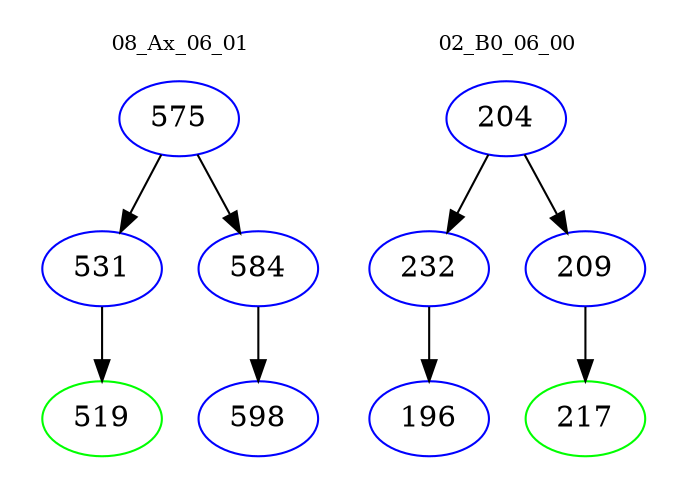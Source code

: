 digraph{
subgraph cluster_0 {
color = white
label = "08_Ax_06_01";
fontsize=10;
T0_575 [label="575", color="blue"]
T0_575 -> T0_531 [color="black"]
T0_531 [label="531", color="blue"]
T0_531 -> T0_519 [color="black"]
T0_519 [label="519", color="green"]
T0_575 -> T0_584 [color="black"]
T0_584 [label="584", color="blue"]
T0_584 -> T0_598 [color="black"]
T0_598 [label="598", color="blue"]
}
subgraph cluster_1 {
color = white
label = "02_B0_06_00";
fontsize=10;
T1_204 [label="204", color="blue"]
T1_204 -> T1_232 [color="black"]
T1_232 [label="232", color="blue"]
T1_232 -> T1_196 [color="black"]
T1_196 [label="196", color="blue"]
T1_204 -> T1_209 [color="black"]
T1_209 [label="209", color="blue"]
T1_209 -> T1_217 [color="black"]
T1_217 [label="217", color="green"]
}
}
